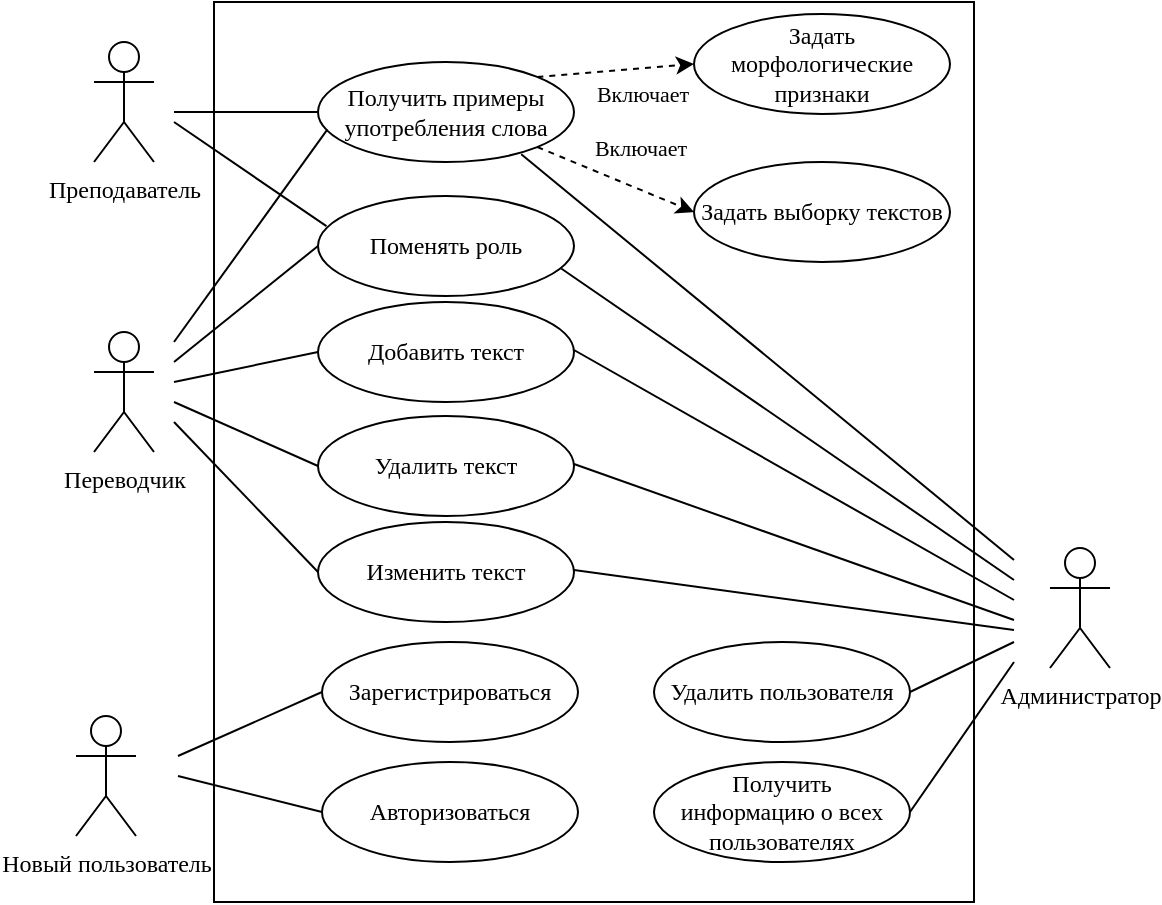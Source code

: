 <mxfile version="20.8.16" type="device"><diagram name="Страница 1" id="uStTXI9jwYcsTLUFA7QU"><mxGraphModel dx="1295" dy="768" grid="1" gridSize="10" guides="1" tooltips="1" connect="1" arrows="1" fold="1" page="1" pageScale="1" pageWidth="583" pageHeight="450" math="0" shadow="0"><root><mxCell id="0"/><mxCell id="1" parent="0"/><mxCell id="evZ_92Zj4FT_D5B8yNCr-30" value="" style="rounded=0;whiteSpace=wrap;html=1;fontFamily=Times New Roman;fillColor=none;" parent="1" vertex="1"><mxGeometry x="106" width="380" height="450" as="geometry"/></mxCell><mxCell id="evZ_92Zj4FT_D5B8yNCr-1" value="Переводчик" style="shape=umlActor;verticalLabelPosition=bottom;verticalAlign=top;html=1;fontFamily=Times New Roman;" parent="1" vertex="1"><mxGeometry x="46" y="165" width="30" height="60" as="geometry"/></mxCell><mxCell id="evZ_92Zj4FT_D5B8yNCr-2" value="Преподаватель" style="shape=umlActor;verticalLabelPosition=bottom;verticalAlign=top;html=1;fontFamily=Times New Roman;" parent="1" vertex="1"><mxGeometry x="46" y="20" width="30" height="60" as="geometry"/></mxCell><mxCell id="evZ_92Zj4FT_D5B8yNCr-3" value="Администратор" style="shape=umlActor;verticalLabelPosition=bottom;verticalAlign=top;html=1;fontFamily=Times New Roman;" parent="1" vertex="1"><mxGeometry x="524" y="273" width="30" height="60" as="geometry"/></mxCell><mxCell id="evZ_92Zj4FT_D5B8yNCr-4" value="Получить примеры употребления слова" style="ellipse;whiteSpace=wrap;html=1;fontFamily=Times New Roman;" parent="1" vertex="1"><mxGeometry x="158" y="30" width="128" height="50" as="geometry"/></mxCell><mxCell id="evZ_92Zj4FT_D5B8yNCr-5" value="Задать морфологические признаки" style="ellipse;whiteSpace=wrap;html=1;fontFamily=Times New Roman;" parent="1" vertex="1"><mxGeometry x="346" y="6" width="128" height="50" as="geometry"/></mxCell><mxCell id="evZ_92Zj4FT_D5B8yNCr-6" value="Задать выборку текстов" style="ellipse;whiteSpace=wrap;html=1;fontFamily=Times New Roman;" parent="1" vertex="1"><mxGeometry x="346" y="80" width="128" height="50" as="geometry"/></mxCell><mxCell id="evZ_92Zj4FT_D5B8yNCr-7" value="Зарегистрироваться" style="ellipse;whiteSpace=wrap;html=1;fontFamily=Times New Roman;" parent="1" vertex="1"><mxGeometry x="160" y="320" width="128" height="50" as="geometry"/></mxCell><mxCell id="evZ_92Zj4FT_D5B8yNCr-8" value="Добавить текст" style="ellipse;whiteSpace=wrap;html=1;fontFamily=Times New Roman;" parent="1" vertex="1"><mxGeometry x="158" y="150" width="128" height="50" as="geometry"/></mxCell><mxCell id="evZ_92Zj4FT_D5B8yNCr-9" value="" style="endArrow=none;html=1;rounded=0;fontFamily=Times New Roman;entryX=0;entryY=0.5;entryDx=0;entryDy=0;" parent="1" target="evZ_92Zj4FT_D5B8yNCr-4" edge="1"><mxGeometry width="50" height="50" relative="1" as="geometry"><mxPoint x="86" y="55" as="sourcePoint"/><mxPoint x="426" y="120" as="targetPoint"/></mxGeometry></mxCell><mxCell id="evZ_92Zj4FT_D5B8yNCr-11" value="" style="endArrow=classic;html=1;rounded=0;fontFamily=Times New Roman;exitX=1;exitY=0;exitDx=0;exitDy=0;entryX=0;entryY=0.5;entryDx=0;entryDy=0;dashed=1;" parent="1" target="evZ_92Zj4FT_D5B8yNCr-5" edge="1"><mxGeometry width="50" height="50" relative="1" as="geometry"><mxPoint x="267.679" y="37.49" as="sourcePoint"/><mxPoint x="406" y="110" as="targetPoint"/></mxGeometry></mxCell><mxCell id="evZ_92Zj4FT_D5B8yNCr-12" value="Включает" style="edgeLabel;html=1;align=center;verticalAlign=middle;resizable=0;points=[];fontFamily=Times New Roman;" parent="evZ_92Zj4FT_D5B8yNCr-11" vertex="1" connectable="0"><mxGeometry x="-0.314" y="1" relative="1" as="geometry"><mxPoint x="25" y="11" as="offset"/></mxGeometry></mxCell><mxCell id="evZ_92Zj4FT_D5B8yNCr-13" value="" style="endArrow=classic;html=1;rounded=0;fontFamily=Times New Roman;exitX=1;exitY=1;exitDx=0;exitDy=0;entryX=0;entryY=0.5;entryDx=0;entryDy=0;dashed=1;" parent="1" target="evZ_92Zj4FT_D5B8yNCr-6" edge="1"><mxGeometry width="50" height="50" relative="1" as="geometry"><mxPoint x="267.679" y="72.51" as="sourcePoint"/><mxPoint x="406" y="110" as="targetPoint"/></mxGeometry></mxCell><mxCell id="evZ_92Zj4FT_D5B8yNCr-14" value="Включает" style="edgeLabel;html=1;align=center;verticalAlign=middle;resizable=0;points=[];fontFamily=Times New Roman;" parent="evZ_92Zj4FT_D5B8yNCr-13" vertex="1" connectable="0"><mxGeometry x="-0.574" y="-2" relative="1" as="geometry"><mxPoint x="35" y="-9" as="offset"/></mxGeometry></mxCell><mxCell id="evZ_92Zj4FT_D5B8yNCr-18" value="" style="endArrow=none;html=1;rounded=0;fontFamily=Times New Roman;entryX=0;entryY=0.5;entryDx=0;entryDy=0;" parent="1" target="evZ_92Zj4FT_D5B8yNCr-8" edge="1"><mxGeometry width="50" height="50" relative="1" as="geometry"><mxPoint x="86" y="190" as="sourcePoint"/><mxPoint x="406" as="targetPoint"/></mxGeometry></mxCell><mxCell id="evZ_92Zj4FT_D5B8yNCr-19" value="Удалить пользователя" style="ellipse;whiteSpace=wrap;html=1;fontFamily=Times New Roman;" parent="1" vertex="1"><mxGeometry x="326" y="320" width="128" height="50" as="geometry"/></mxCell><mxCell id="evZ_92Zj4FT_D5B8yNCr-20" value="Удалить текст" style="ellipse;whiteSpace=wrap;html=1;fontFamily=Times New Roman;" parent="1" vertex="1"><mxGeometry x="158" y="207" width="128" height="50" as="geometry"/></mxCell><mxCell id="evZ_92Zj4FT_D5B8yNCr-21" value="Изменить текст" style="ellipse;whiteSpace=wrap;html=1;fontFamily=Times New Roman;" parent="1" vertex="1"><mxGeometry x="158" y="260" width="128" height="50" as="geometry"/></mxCell><mxCell id="evZ_92Zj4FT_D5B8yNCr-22" value="" style="endArrow=none;html=1;rounded=0;fontFamily=Times New Roman;exitX=1;exitY=0.5;exitDx=0;exitDy=0;" parent="1" source="evZ_92Zj4FT_D5B8yNCr-19" edge="1"><mxGeometry width="50" height="50" relative="1" as="geometry"><mxPoint x="406" y="180" as="sourcePoint"/><mxPoint x="506" y="320" as="targetPoint"/></mxGeometry></mxCell><mxCell id="evZ_92Zj4FT_D5B8yNCr-23" value="" style="endArrow=none;html=1;rounded=0;fontFamily=Times New Roman;exitX=1;exitY=0.5;exitDx=0;exitDy=0;" parent="1" edge="1"><mxGeometry width="50" height="50" relative="1" as="geometry"><mxPoint x="286.0" y="231" as="sourcePoint"/><mxPoint x="506" y="309" as="targetPoint"/></mxGeometry></mxCell><mxCell id="evZ_92Zj4FT_D5B8yNCr-24" value="" style="endArrow=none;html=1;rounded=0;fontFamily=Times New Roman;exitX=1;exitY=0.5;exitDx=0;exitDy=0;" parent="1" edge="1"><mxGeometry width="50" height="50" relative="1" as="geometry"><mxPoint x="286.0" y="284" as="sourcePoint"/><mxPoint x="506" y="314" as="targetPoint"/></mxGeometry></mxCell><mxCell id="evZ_92Zj4FT_D5B8yNCr-27" value="" style="endArrow=none;html=1;rounded=0;fontFamily=Times New Roman;entryX=0.037;entryY=0.674;entryDx=0;entryDy=0;entryPerimeter=0;" parent="1" target="evZ_92Zj4FT_D5B8yNCr-4" edge="1"><mxGeometry width="50" height="50" relative="1" as="geometry"><mxPoint x="86" y="170" as="sourcePoint"/><mxPoint x="386" y="160" as="targetPoint"/></mxGeometry></mxCell><mxCell id="evZ_92Zj4FT_D5B8yNCr-28" value="" style="endArrow=none;html=1;rounded=0;fontFamily=Times New Roman;entryX=0;entryY=0.5;entryDx=0;entryDy=0;" parent="1" target="evZ_92Zj4FT_D5B8yNCr-20" edge="1"><mxGeometry width="50" height="50" relative="1" as="geometry"><mxPoint x="86" y="200" as="sourcePoint"/><mxPoint x="426" y="50" as="targetPoint"/></mxGeometry></mxCell><mxCell id="evZ_92Zj4FT_D5B8yNCr-29" value="" style="endArrow=none;html=1;rounded=0;fontFamily=Times New Roman;entryX=0;entryY=0.5;entryDx=0;entryDy=0;" parent="1" target="evZ_92Zj4FT_D5B8yNCr-21" edge="1"><mxGeometry width="50" height="50" relative="1" as="geometry"><mxPoint x="86" y="210" as="sourcePoint"/><mxPoint x="426" y="50" as="targetPoint"/></mxGeometry></mxCell><mxCell id="iYdNx9LtwmFdkAfy8QOW-1" value="Новый пользователь" style="shape=umlActor;verticalLabelPosition=bottom;verticalAlign=top;html=1;fontFamily=Times New Roman;" parent="1" vertex="1"><mxGeometry x="37" y="357" width="30" height="60" as="geometry"/></mxCell><mxCell id="iYdNx9LtwmFdkAfy8QOW-3" value="Авторизоваться" style="ellipse;whiteSpace=wrap;html=1;fontFamily=Times New Roman;" parent="1" vertex="1"><mxGeometry x="160" y="380" width="128" height="50" as="geometry"/></mxCell><mxCell id="iYdNx9LtwmFdkAfy8QOW-4" value="" style="endArrow=none;html=1;rounded=0;entryX=0;entryY=0.5;entryDx=0;entryDy=0;" parent="1" target="evZ_92Zj4FT_D5B8yNCr-7" edge="1"><mxGeometry width="50" height="50" relative="1" as="geometry"><mxPoint x="88" y="377" as="sourcePoint"/><mxPoint x="128" y="347" as="targetPoint"/></mxGeometry></mxCell><mxCell id="iYdNx9LtwmFdkAfy8QOW-5" value="" style="endArrow=none;html=1;rounded=0;entryX=0;entryY=0.5;entryDx=0;entryDy=0;" parent="1" target="iYdNx9LtwmFdkAfy8QOW-3" edge="1"><mxGeometry width="50" height="50" relative="1" as="geometry"><mxPoint x="88" y="387" as="sourcePoint"/><mxPoint x="338" y="367" as="targetPoint"/></mxGeometry></mxCell><mxCell id="7Cyu10b0jaQs5sOHBJuy-3" value="Получить &lt;br&gt;информацию о всех пользователях" style="ellipse;whiteSpace=wrap;html=1;fontFamily=Times New Roman;" parent="1" vertex="1"><mxGeometry x="326" y="380" width="128" height="50" as="geometry"/></mxCell><mxCell id="7Cyu10b0jaQs5sOHBJuy-5" value="" style="endArrow=none;html=1;rounded=0;exitX=1;exitY=0.5;exitDx=0;exitDy=0;" parent="1" source="7Cyu10b0jaQs5sOHBJuy-3" edge="1"><mxGeometry width="50" height="50" relative="1" as="geometry"><mxPoint x="296" y="190" as="sourcePoint"/><mxPoint x="506" y="330" as="targetPoint"/></mxGeometry></mxCell><mxCell id="xTnqVLubEV9lQz5YfcLM-1" value="" style="endArrow=none;html=1;rounded=0;exitX=1;exitY=0.5;exitDx=0;exitDy=0;" edge="1" parent="1"><mxGeometry width="50" height="50" relative="1" as="geometry"><mxPoint x="286.0" y="174" as="sourcePoint"/><mxPoint x="506" y="299" as="targetPoint"/></mxGeometry></mxCell><mxCell id="xTnqVLubEV9lQz5YfcLM-2" value="" style="endArrow=none;html=1;rounded=0;exitX=0.794;exitY=0.923;exitDx=0;exitDy=0;exitPerimeter=0;" edge="1" parent="1" source="evZ_92Zj4FT_D5B8yNCr-4"><mxGeometry width="50" height="50" relative="1" as="geometry"><mxPoint x="259.504" y="73.15" as="sourcePoint"/><mxPoint x="506" y="279" as="targetPoint"/></mxGeometry></mxCell><mxCell id="xTnqVLubEV9lQz5YfcLM-3" value="Поменять роль" style="ellipse;whiteSpace=wrap;html=1;fontFamily=Times New Roman;" vertex="1" parent="1"><mxGeometry x="158" y="97" width="128" height="50" as="geometry"/></mxCell><mxCell id="xTnqVLubEV9lQz5YfcLM-4" value="" style="endArrow=none;html=1;rounded=0;exitX=0.95;exitY=0.725;exitDx=0;exitDy=0;exitPerimeter=0;" edge="1" parent="1" source="xTnqVLubEV9lQz5YfcLM-3"><mxGeometry width="50" height="50" relative="1" as="geometry"><mxPoint x="286.0" y="121.0" as="sourcePoint"/><mxPoint x="506" y="289" as="targetPoint"/></mxGeometry></mxCell><mxCell id="xTnqVLubEV9lQz5YfcLM-5" value="" style="endArrow=none;html=1;rounded=0;entryX=0;entryY=0.5;entryDx=0;entryDy=0;" edge="1" parent="1" target="xTnqVLubEV9lQz5YfcLM-3"><mxGeometry width="50" height="50" relative="1" as="geometry"><mxPoint x="86" y="180" as="sourcePoint"/><mxPoint x="216" y="40" as="targetPoint"/></mxGeometry></mxCell><mxCell id="xTnqVLubEV9lQz5YfcLM-6" value="" style="endArrow=none;html=1;rounded=0;entryX=0.033;entryY=0.302;entryDx=0;entryDy=0;entryPerimeter=0;" edge="1" parent="1" target="xTnqVLubEV9lQz5YfcLM-3"><mxGeometry width="50" height="50" relative="1" as="geometry"><mxPoint x="86" y="60" as="sourcePoint"/><mxPoint x="216" y="150" as="targetPoint"/></mxGeometry></mxCell></root></mxGraphModel></diagram></mxfile>